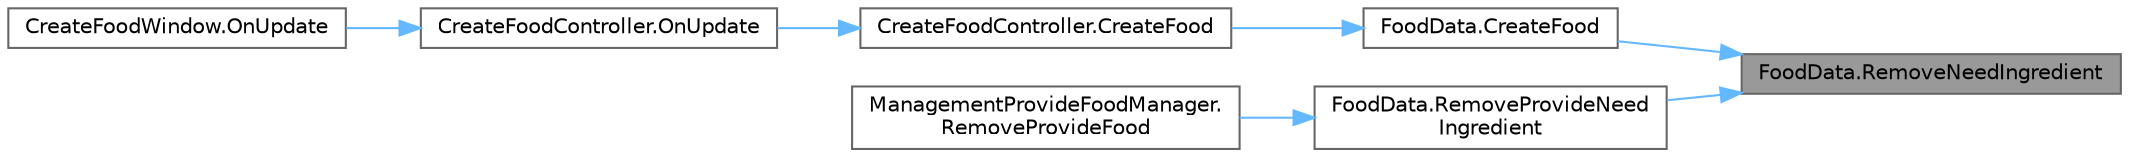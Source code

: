 digraph "FoodData.RemoveNeedIngredient"
{
 // LATEX_PDF_SIZE
  bgcolor="transparent";
  edge [fontname=Helvetica,fontsize=10,labelfontname=Helvetica,labelfontsize=10];
  node [fontname=Helvetica,fontsize=10,shape=box,height=0.2,width=0.4];
  rankdir="RL";
  Node1 [id="Node000001",label="FoodData.RemoveNeedIngredient",height=0.2,width=0.4,color="gray40", fillcolor="grey60", style="filled", fontcolor="black",tooltip="必要食材をポケットから取り除く"];
  Node1 -> Node2 [id="edge1_Node000001_Node000002",dir="back",color="steelblue1",style="solid",tooltip=" "];
  Node2 [id="Node000002",label="FoodData.CreateFood",height=0.2,width=0.4,color="grey40", fillcolor="white", style="filled",URL="$class_food_data.html#a2a2d34ca8545277e0dc471ffde0c3526",tooltip="引数料理を作成後、ポケットに追加する"];
  Node2 -> Node3 [id="edge2_Node000002_Node000003",dir="back",color="steelblue1",style="solid",tooltip=" "];
  Node3 [id="Node000003",label="CreateFoodController.CreateFood",height=0.2,width=0.4,color="grey40", fillcolor="white", style="filled",URL="$class_create_food_controller.html#a8a5c9a8cd6c5a2b4d3f032daf443e366",tooltip=" "];
  Node3 -> Node4 [id="edge3_Node000003_Node000004",dir="back",color="steelblue1",style="solid",tooltip=" "];
  Node4 [id="Node000004",label="CreateFoodController.OnUpdate",height=0.2,width=0.4,color="grey40", fillcolor="white", style="filled",URL="$class_create_food_controller.html#ad4d60dc7157247326f383c8ceb25f76e",tooltip="実行処理"];
  Node4 -> Node5 [id="edge4_Node000004_Node000005",dir="back",color="steelblue1",style="solid",tooltip=" "];
  Node5 [id="Node000005",label="CreateFoodWindow.OnUpdate",height=0.2,width=0.4,color="grey40", fillcolor="white", style="filled",URL="$class_create_food_window.html#add6e26869c70228c376ff3531aee63dc",tooltip=" "];
  Node1 -> Node6 [id="edge5_Node000001_Node000006",dir="back",color="steelblue1",style="solid",tooltip=" "];
  Node6 [id="Node000006",label="FoodData.RemoveProvideNeed\lIngredient",height=0.2,width=0.4,color="grey40", fillcolor="white", style="filled",URL="$class_food_data.html#a890be09fbda648d64d6bf2ca4a78b77b",tooltip="既存の料理をポケットから取り除く 取り除けなかった場合は食材を取り除く"];
  Node6 -> Node7 [id="edge6_Node000006_Node000007",dir="back",color="steelblue1",style="solid",tooltip=" "];
  Node7 [id="Node000007",label="ManagementProvideFoodManager.\lRemoveProvideFood",height=0.2,width=0.4,color="grey40", fillcolor="white", style="filled",URL="$class_management_provide_food_manager.html#ad3435eb3155d8eda67d4bf017a65de04",tooltip="必要素材を取り除く"];
}
